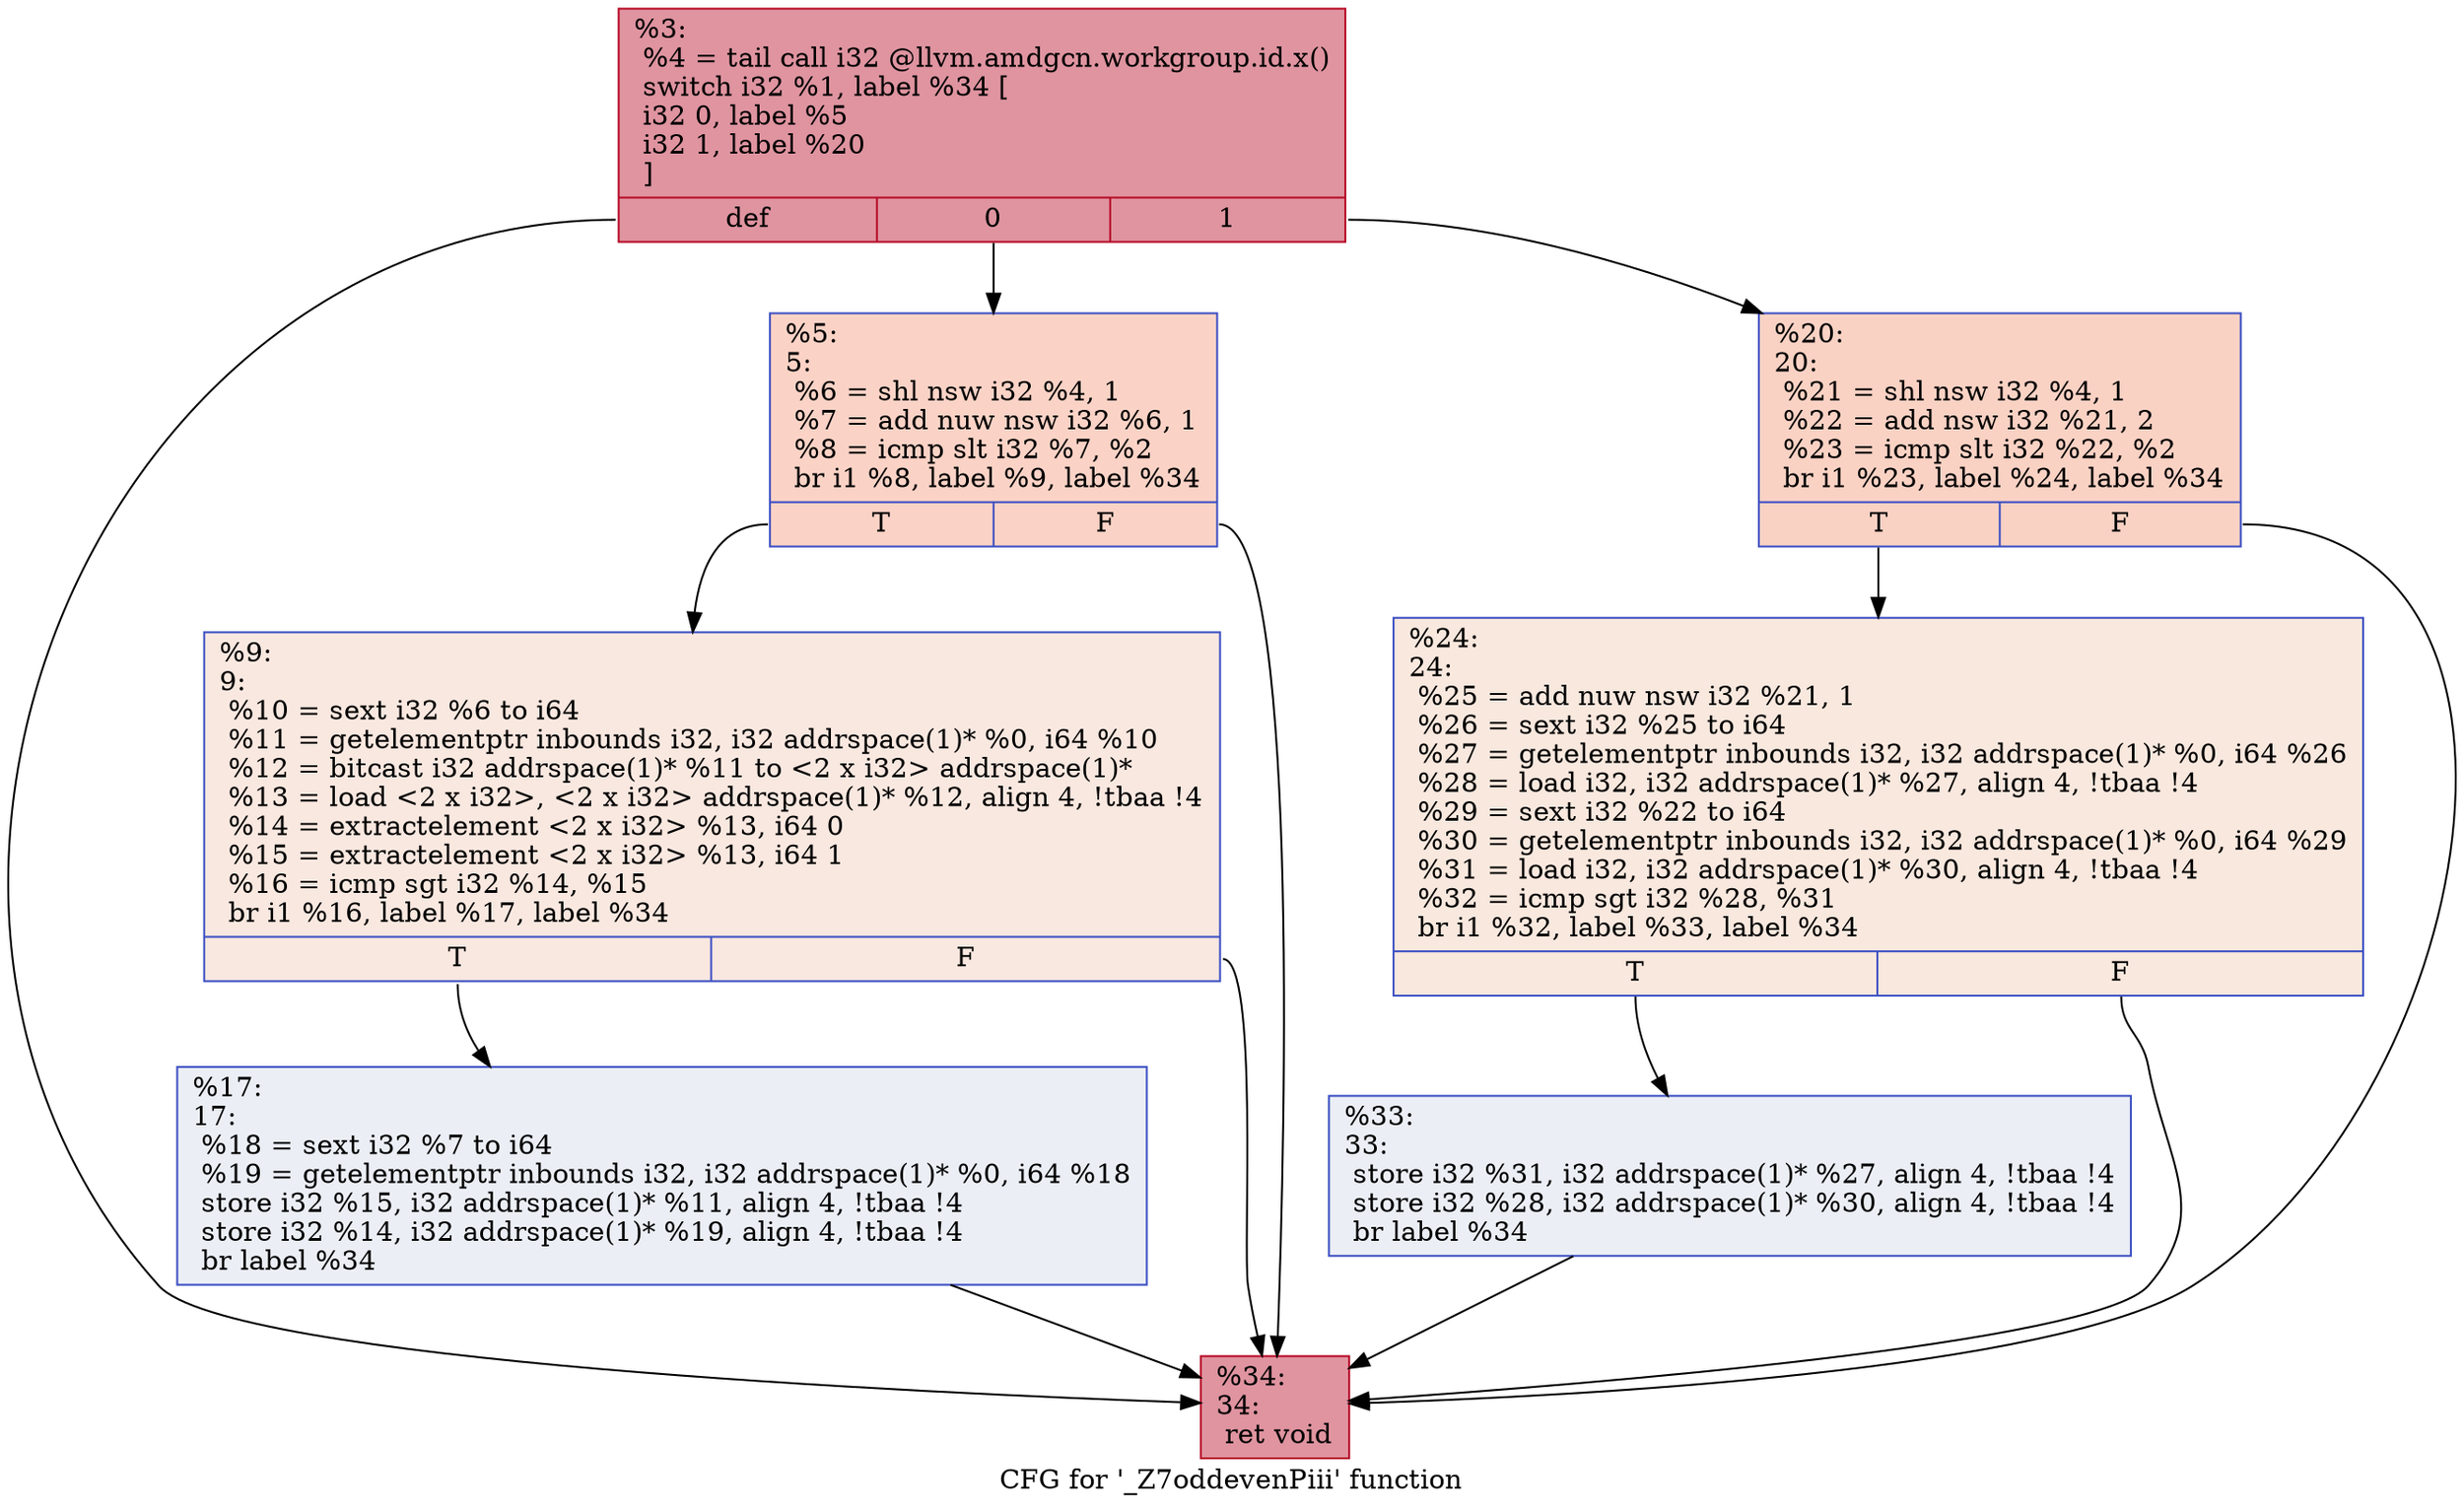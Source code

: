 digraph "CFG for '_Z7oddevenPiii' function" {
	label="CFG for '_Z7oddevenPiii' function";

	Node0x5f2d180 [shape=record,color="#b70d28ff", style=filled, fillcolor="#b70d2870",label="{%3:\l  %4 = tail call i32 @llvm.amdgcn.workgroup.id.x()\l  switch i32 %1, label %34 [\l    i32 0, label %5\l    i32 1, label %20\l  ]\l|{<s0>def|<s1>0|<s2>1}}"];
	Node0x5f2d180:s0 -> Node0x5f2d3c0;
	Node0x5f2d180:s1 -> Node0x5f2da60;
	Node0x5f2d180:s2 -> Node0x5f2db20;
	Node0x5f2da60 [shape=record,color="#3d50c3ff", style=filled, fillcolor="#f59c7d70",label="{%5:\l5:                                                \l  %6 = shl nsw i32 %4, 1\l  %7 = add nuw nsw i32 %6, 1\l  %8 = icmp slt i32 %7, %2\l  br i1 %8, label %9, label %34\l|{<s0>T|<s1>F}}"];
	Node0x5f2da60:s0 -> Node0x5f2d370;
	Node0x5f2da60:s1 -> Node0x5f2d3c0;
	Node0x5f2d370 [shape=record,color="#3d50c3ff", style=filled, fillcolor="#f1ccb870",label="{%9:\l9:                                                \l  %10 = sext i32 %6 to i64\l  %11 = getelementptr inbounds i32, i32 addrspace(1)* %0, i64 %10\l  %12 = bitcast i32 addrspace(1)* %11 to \<2 x i32\> addrspace(1)*\l  %13 = load \<2 x i32\>, \<2 x i32\> addrspace(1)* %12, align 4, !tbaa !4\l  %14 = extractelement \<2 x i32\> %13, i64 0\l  %15 = extractelement \<2 x i32\> %13, i64 1\l  %16 = icmp sgt i32 %14, %15\l  br i1 %16, label %17, label %34\l|{<s0>T|<s1>F}}"];
	Node0x5f2d370:s0 -> Node0x5f2de80;
	Node0x5f2d370:s1 -> Node0x5f2d3c0;
	Node0x5f2de80 [shape=record,color="#3d50c3ff", style=filled, fillcolor="#d1dae970",label="{%17:\l17:                                               \l  %18 = sext i32 %7 to i64\l  %19 = getelementptr inbounds i32, i32 addrspace(1)* %0, i64 %18\l  store i32 %15, i32 addrspace(1)* %11, align 4, !tbaa !4\l  store i32 %14, i32 addrspace(1)* %19, align 4, !tbaa !4\l  br label %34\l}"];
	Node0x5f2de80 -> Node0x5f2d3c0;
	Node0x5f2db20 [shape=record,color="#3d50c3ff", style=filled, fillcolor="#f4987a70",label="{%20:\l20:                                               \l  %21 = shl nsw i32 %4, 1\l  %22 = add nsw i32 %21, 2\l  %23 = icmp slt i32 %22, %2\l  br i1 %23, label %24, label %34\l|{<s0>T|<s1>F}}"];
	Node0x5f2db20:s0 -> Node0x5f30170;
	Node0x5f2db20:s1 -> Node0x5f2d3c0;
	Node0x5f30170 [shape=record,color="#3d50c3ff", style=filled, fillcolor="#f2cab570",label="{%24:\l24:                                               \l  %25 = add nuw nsw i32 %21, 1\l  %26 = sext i32 %25 to i64\l  %27 = getelementptr inbounds i32, i32 addrspace(1)* %0, i64 %26\l  %28 = load i32, i32 addrspace(1)* %27, align 4, !tbaa !4\l  %29 = sext i32 %22 to i64\l  %30 = getelementptr inbounds i32, i32 addrspace(1)* %0, i64 %29\l  %31 = load i32, i32 addrspace(1)* %30, align 4, !tbaa !4\l  %32 = icmp sgt i32 %28, %31\l  br i1 %32, label %33, label %34\l|{<s0>T|<s1>F}}"];
	Node0x5f30170:s0 -> Node0x5f2f520;
	Node0x5f30170:s1 -> Node0x5f2d3c0;
	Node0x5f2f520 [shape=record,color="#3d50c3ff", style=filled, fillcolor="#d1dae970",label="{%33:\l33:                                               \l  store i32 %31, i32 addrspace(1)* %27, align 4, !tbaa !4\l  store i32 %28, i32 addrspace(1)* %30, align 4, !tbaa !4\l  br label %34\l}"];
	Node0x5f2f520 -> Node0x5f2d3c0;
	Node0x5f2d3c0 [shape=record,color="#b70d28ff", style=filled, fillcolor="#b70d2870",label="{%34:\l34:                                               \l  ret void\l}"];
}
